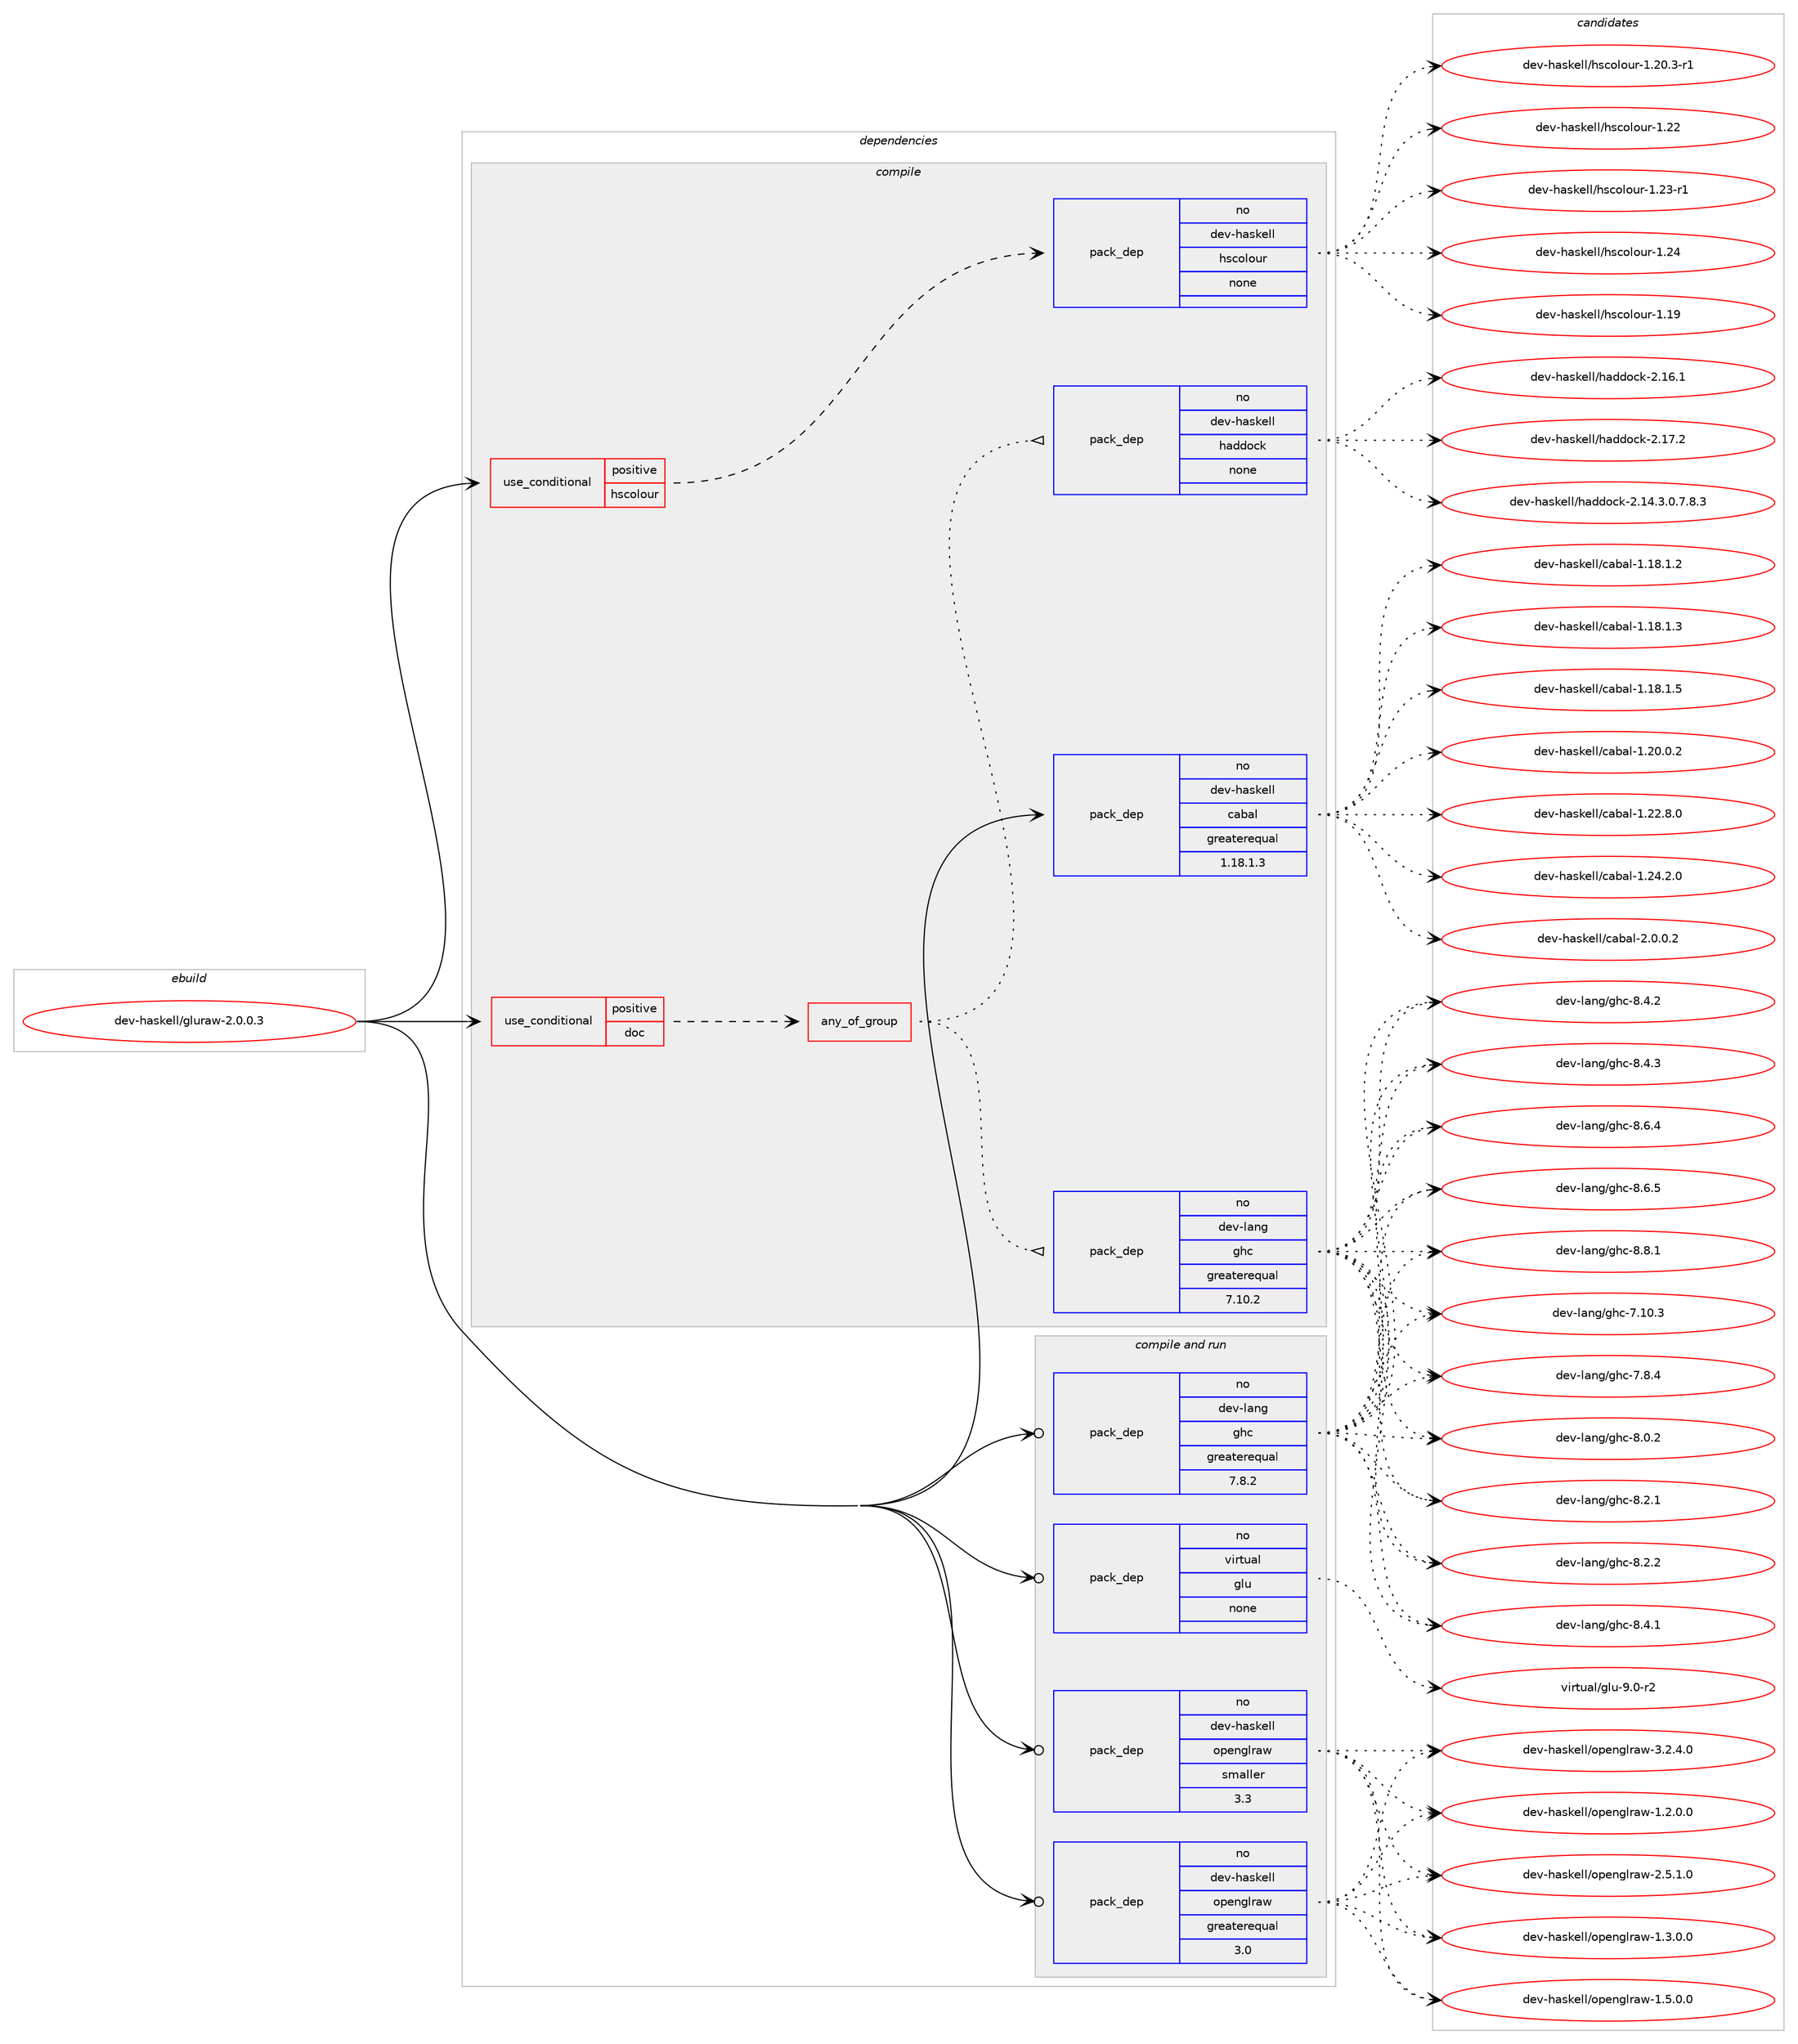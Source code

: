 digraph prolog {

# *************
# Graph options
# *************

newrank=true;
concentrate=true;
compound=true;
graph [rankdir=LR,fontname=Helvetica,fontsize=10,ranksep=1.5];#, ranksep=2.5, nodesep=0.2];
edge  [arrowhead=vee];
node  [fontname=Helvetica,fontsize=10];

# **********
# The ebuild
# **********

subgraph cluster_leftcol {
color=gray;
rank=same;
label=<<i>ebuild</i>>;
id [label="dev-haskell/gluraw-2.0.0.3", color=red, width=4, href="../dev-haskell/gluraw-2.0.0.3.svg"];
}

# ****************
# The dependencies
# ****************

subgraph cluster_midcol {
color=gray;
label=<<i>dependencies</i>>;
subgraph cluster_compile {
fillcolor="#eeeeee";
style=filled;
label=<<i>compile</i>>;
subgraph cond125833 {
dependency533228 [label=<<TABLE BORDER="0" CELLBORDER="1" CELLSPACING="0" CELLPADDING="4"><TR><TD ROWSPAN="3" CELLPADDING="10">use_conditional</TD></TR><TR><TD>positive</TD></TR><TR><TD>doc</TD></TR></TABLE>>, shape=none, color=red];
subgraph any9891 {
dependency533229 [label=<<TABLE BORDER="0" CELLBORDER="1" CELLSPACING="0" CELLPADDING="4"><TR><TD CELLPADDING="10">any_of_group</TD></TR></TABLE>>, shape=none, color=red];subgraph pack397147 {
dependency533230 [label=<<TABLE BORDER="0" CELLBORDER="1" CELLSPACING="0" CELLPADDING="4" WIDTH="220"><TR><TD ROWSPAN="6" CELLPADDING="30">pack_dep</TD></TR><TR><TD WIDTH="110">no</TD></TR><TR><TD>dev-haskell</TD></TR><TR><TD>haddock</TD></TR><TR><TD>none</TD></TR><TR><TD></TD></TR></TABLE>>, shape=none, color=blue];
}
dependency533229:e -> dependency533230:w [weight=20,style="dotted",arrowhead="oinv"];
subgraph pack397148 {
dependency533231 [label=<<TABLE BORDER="0" CELLBORDER="1" CELLSPACING="0" CELLPADDING="4" WIDTH="220"><TR><TD ROWSPAN="6" CELLPADDING="30">pack_dep</TD></TR><TR><TD WIDTH="110">no</TD></TR><TR><TD>dev-lang</TD></TR><TR><TD>ghc</TD></TR><TR><TD>greaterequal</TD></TR><TR><TD>7.10.2</TD></TR></TABLE>>, shape=none, color=blue];
}
dependency533229:e -> dependency533231:w [weight=20,style="dotted",arrowhead="oinv"];
}
dependency533228:e -> dependency533229:w [weight=20,style="dashed",arrowhead="vee"];
}
id:e -> dependency533228:w [weight=20,style="solid",arrowhead="vee"];
subgraph cond125834 {
dependency533232 [label=<<TABLE BORDER="0" CELLBORDER="1" CELLSPACING="0" CELLPADDING="4"><TR><TD ROWSPAN="3" CELLPADDING="10">use_conditional</TD></TR><TR><TD>positive</TD></TR><TR><TD>hscolour</TD></TR></TABLE>>, shape=none, color=red];
subgraph pack397149 {
dependency533233 [label=<<TABLE BORDER="0" CELLBORDER="1" CELLSPACING="0" CELLPADDING="4" WIDTH="220"><TR><TD ROWSPAN="6" CELLPADDING="30">pack_dep</TD></TR><TR><TD WIDTH="110">no</TD></TR><TR><TD>dev-haskell</TD></TR><TR><TD>hscolour</TD></TR><TR><TD>none</TD></TR><TR><TD></TD></TR></TABLE>>, shape=none, color=blue];
}
dependency533232:e -> dependency533233:w [weight=20,style="dashed",arrowhead="vee"];
}
id:e -> dependency533232:w [weight=20,style="solid",arrowhead="vee"];
subgraph pack397150 {
dependency533234 [label=<<TABLE BORDER="0" CELLBORDER="1" CELLSPACING="0" CELLPADDING="4" WIDTH="220"><TR><TD ROWSPAN="6" CELLPADDING="30">pack_dep</TD></TR><TR><TD WIDTH="110">no</TD></TR><TR><TD>dev-haskell</TD></TR><TR><TD>cabal</TD></TR><TR><TD>greaterequal</TD></TR><TR><TD>1.18.1.3</TD></TR></TABLE>>, shape=none, color=blue];
}
id:e -> dependency533234:w [weight=20,style="solid",arrowhead="vee"];
}
subgraph cluster_compileandrun {
fillcolor="#eeeeee";
style=filled;
label=<<i>compile and run</i>>;
subgraph pack397151 {
dependency533235 [label=<<TABLE BORDER="0" CELLBORDER="1" CELLSPACING="0" CELLPADDING="4" WIDTH="220"><TR><TD ROWSPAN="6" CELLPADDING="30">pack_dep</TD></TR><TR><TD WIDTH="110">no</TD></TR><TR><TD>dev-haskell</TD></TR><TR><TD>openglraw</TD></TR><TR><TD>greaterequal</TD></TR><TR><TD>3.0</TD></TR></TABLE>>, shape=none, color=blue];
}
id:e -> dependency533235:w [weight=20,style="solid",arrowhead="odotvee"];
subgraph pack397152 {
dependency533236 [label=<<TABLE BORDER="0" CELLBORDER="1" CELLSPACING="0" CELLPADDING="4" WIDTH="220"><TR><TD ROWSPAN="6" CELLPADDING="30">pack_dep</TD></TR><TR><TD WIDTH="110">no</TD></TR><TR><TD>dev-haskell</TD></TR><TR><TD>openglraw</TD></TR><TR><TD>smaller</TD></TR><TR><TD>3.3</TD></TR></TABLE>>, shape=none, color=blue];
}
id:e -> dependency533236:w [weight=20,style="solid",arrowhead="odotvee"];
subgraph pack397153 {
dependency533237 [label=<<TABLE BORDER="0" CELLBORDER="1" CELLSPACING="0" CELLPADDING="4" WIDTH="220"><TR><TD ROWSPAN="6" CELLPADDING="30">pack_dep</TD></TR><TR><TD WIDTH="110">no</TD></TR><TR><TD>dev-lang</TD></TR><TR><TD>ghc</TD></TR><TR><TD>greaterequal</TD></TR><TR><TD>7.8.2</TD></TR></TABLE>>, shape=none, color=blue];
}
id:e -> dependency533237:w [weight=20,style="solid",arrowhead="odotvee"];
subgraph pack397154 {
dependency533238 [label=<<TABLE BORDER="0" CELLBORDER="1" CELLSPACING="0" CELLPADDING="4" WIDTH="220"><TR><TD ROWSPAN="6" CELLPADDING="30">pack_dep</TD></TR><TR><TD WIDTH="110">no</TD></TR><TR><TD>virtual</TD></TR><TR><TD>glu</TD></TR><TR><TD>none</TD></TR><TR><TD></TD></TR></TABLE>>, shape=none, color=blue];
}
id:e -> dependency533238:w [weight=20,style="solid",arrowhead="odotvee"];
}
subgraph cluster_run {
fillcolor="#eeeeee";
style=filled;
label=<<i>run</i>>;
}
}

# **************
# The candidates
# **************

subgraph cluster_choices {
rank=same;
color=gray;
label=<<i>candidates</i>>;

subgraph choice397147 {
color=black;
nodesep=1;
choice1001011184510497115107101108108471049710010011199107455046495246514648465546564651 [label="dev-haskell/haddock-2.14.3.0.7.8.3", color=red, width=4,href="../dev-haskell/haddock-2.14.3.0.7.8.3.svg"];
choice100101118451049711510710110810847104971001001119910745504649544649 [label="dev-haskell/haddock-2.16.1", color=red, width=4,href="../dev-haskell/haddock-2.16.1.svg"];
choice100101118451049711510710110810847104971001001119910745504649554650 [label="dev-haskell/haddock-2.17.2", color=red, width=4,href="../dev-haskell/haddock-2.17.2.svg"];
dependency533230:e -> choice1001011184510497115107101108108471049710010011199107455046495246514648465546564651:w [style=dotted,weight="100"];
dependency533230:e -> choice100101118451049711510710110810847104971001001119910745504649544649:w [style=dotted,weight="100"];
dependency533230:e -> choice100101118451049711510710110810847104971001001119910745504649554650:w [style=dotted,weight="100"];
}
subgraph choice397148 {
color=black;
nodesep=1;
choice1001011184510897110103471031049945554649484651 [label="dev-lang/ghc-7.10.3", color=red, width=4,href="../dev-lang/ghc-7.10.3.svg"];
choice10010111845108971101034710310499455546564652 [label="dev-lang/ghc-7.8.4", color=red, width=4,href="../dev-lang/ghc-7.8.4.svg"];
choice10010111845108971101034710310499455646484650 [label="dev-lang/ghc-8.0.2", color=red, width=4,href="../dev-lang/ghc-8.0.2.svg"];
choice10010111845108971101034710310499455646504649 [label="dev-lang/ghc-8.2.1", color=red, width=4,href="../dev-lang/ghc-8.2.1.svg"];
choice10010111845108971101034710310499455646504650 [label="dev-lang/ghc-8.2.2", color=red, width=4,href="../dev-lang/ghc-8.2.2.svg"];
choice10010111845108971101034710310499455646524649 [label="dev-lang/ghc-8.4.1", color=red, width=4,href="../dev-lang/ghc-8.4.1.svg"];
choice10010111845108971101034710310499455646524650 [label="dev-lang/ghc-8.4.2", color=red, width=4,href="../dev-lang/ghc-8.4.2.svg"];
choice10010111845108971101034710310499455646524651 [label="dev-lang/ghc-8.4.3", color=red, width=4,href="../dev-lang/ghc-8.4.3.svg"];
choice10010111845108971101034710310499455646544652 [label="dev-lang/ghc-8.6.4", color=red, width=4,href="../dev-lang/ghc-8.6.4.svg"];
choice10010111845108971101034710310499455646544653 [label="dev-lang/ghc-8.6.5", color=red, width=4,href="../dev-lang/ghc-8.6.5.svg"];
choice10010111845108971101034710310499455646564649 [label="dev-lang/ghc-8.8.1", color=red, width=4,href="../dev-lang/ghc-8.8.1.svg"];
dependency533231:e -> choice1001011184510897110103471031049945554649484651:w [style=dotted,weight="100"];
dependency533231:e -> choice10010111845108971101034710310499455546564652:w [style=dotted,weight="100"];
dependency533231:e -> choice10010111845108971101034710310499455646484650:w [style=dotted,weight="100"];
dependency533231:e -> choice10010111845108971101034710310499455646504649:w [style=dotted,weight="100"];
dependency533231:e -> choice10010111845108971101034710310499455646504650:w [style=dotted,weight="100"];
dependency533231:e -> choice10010111845108971101034710310499455646524649:w [style=dotted,weight="100"];
dependency533231:e -> choice10010111845108971101034710310499455646524650:w [style=dotted,weight="100"];
dependency533231:e -> choice10010111845108971101034710310499455646524651:w [style=dotted,weight="100"];
dependency533231:e -> choice10010111845108971101034710310499455646544652:w [style=dotted,weight="100"];
dependency533231:e -> choice10010111845108971101034710310499455646544653:w [style=dotted,weight="100"];
dependency533231:e -> choice10010111845108971101034710310499455646564649:w [style=dotted,weight="100"];
}
subgraph choice397149 {
color=black;
nodesep=1;
choice100101118451049711510710110810847104115991111081111171144549464957 [label="dev-haskell/hscolour-1.19", color=red, width=4,href="../dev-haskell/hscolour-1.19.svg"];
choice10010111845104971151071011081084710411599111108111117114454946504846514511449 [label="dev-haskell/hscolour-1.20.3-r1", color=red, width=4,href="../dev-haskell/hscolour-1.20.3-r1.svg"];
choice100101118451049711510710110810847104115991111081111171144549465050 [label="dev-haskell/hscolour-1.22", color=red, width=4,href="../dev-haskell/hscolour-1.22.svg"];
choice1001011184510497115107101108108471041159911110811111711445494650514511449 [label="dev-haskell/hscolour-1.23-r1", color=red, width=4,href="../dev-haskell/hscolour-1.23-r1.svg"];
choice100101118451049711510710110810847104115991111081111171144549465052 [label="dev-haskell/hscolour-1.24", color=red, width=4,href="../dev-haskell/hscolour-1.24.svg"];
dependency533233:e -> choice100101118451049711510710110810847104115991111081111171144549464957:w [style=dotted,weight="100"];
dependency533233:e -> choice10010111845104971151071011081084710411599111108111117114454946504846514511449:w [style=dotted,weight="100"];
dependency533233:e -> choice100101118451049711510710110810847104115991111081111171144549465050:w [style=dotted,weight="100"];
dependency533233:e -> choice1001011184510497115107101108108471041159911110811111711445494650514511449:w [style=dotted,weight="100"];
dependency533233:e -> choice100101118451049711510710110810847104115991111081111171144549465052:w [style=dotted,weight="100"];
}
subgraph choice397150 {
color=black;
nodesep=1;
choice10010111845104971151071011081084799979897108454946495646494650 [label="dev-haskell/cabal-1.18.1.2", color=red, width=4,href="../dev-haskell/cabal-1.18.1.2.svg"];
choice10010111845104971151071011081084799979897108454946495646494651 [label="dev-haskell/cabal-1.18.1.3", color=red, width=4,href="../dev-haskell/cabal-1.18.1.3.svg"];
choice10010111845104971151071011081084799979897108454946495646494653 [label="dev-haskell/cabal-1.18.1.5", color=red, width=4,href="../dev-haskell/cabal-1.18.1.5.svg"];
choice10010111845104971151071011081084799979897108454946504846484650 [label="dev-haskell/cabal-1.20.0.2", color=red, width=4,href="../dev-haskell/cabal-1.20.0.2.svg"];
choice10010111845104971151071011081084799979897108454946505046564648 [label="dev-haskell/cabal-1.22.8.0", color=red, width=4,href="../dev-haskell/cabal-1.22.8.0.svg"];
choice10010111845104971151071011081084799979897108454946505246504648 [label="dev-haskell/cabal-1.24.2.0", color=red, width=4,href="../dev-haskell/cabal-1.24.2.0.svg"];
choice100101118451049711510710110810847999798971084550464846484650 [label="dev-haskell/cabal-2.0.0.2", color=red, width=4,href="../dev-haskell/cabal-2.0.0.2.svg"];
dependency533234:e -> choice10010111845104971151071011081084799979897108454946495646494650:w [style=dotted,weight="100"];
dependency533234:e -> choice10010111845104971151071011081084799979897108454946495646494651:w [style=dotted,weight="100"];
dependency533234:e -> choice10010111845104971151071011081084799979897108454946495646494653:w [style=dotted,weight="100"];
dependency533234:e -> choice10010111845104971151071011081084799979897108454946504846484650:w [style=dotted,weight="100"];
dependency533234:e -> choice10010111845104971151071011081084799979897108454946505046564648:w [style=dotted,weight="100"];
dependency533234:e -> choice10010111845104971151071011081084799979897108454946505246504648:w [style=dotted,weight="100"];
dependency533234:e -> choice100101118451049711510710110810847999798971084550464846484650:w [style=dotted,weight="100"];
}
subgraph choice397151 {
color=black;
nodesep=1;
choice100101118451049711510710110810847111112101110103108114971194549465046484648 [label="dev-haskell/openglraw-1.2.0.0", color=red, width=4,href="../dev-haskell/openglraw-1.2.0.0.svg"];
choice100101118451049711510710110810847111112101110103108114971194549465146484648 [label="dev-haskell/openglraw-1.3.0.0", color=red, width=4,href="../dev-haskell/openglraw-1.3.0.0.svg"];
choice100101118451049711510710110810847111112101110103108114971194549465346484648 [label="dev-haskell/openglraw-1.5.0.0", color=red, width=4,href="../dev-haskell/openglraw-1.5.0.0.svg"];
choice100101118451049711510710110810847111112101110103108114971194550465346494648 [label="dev-haskell/openglraw-2.5.1.0", color=red, width=4,href="../dev-haskell/openglraw-2.5.1.0.svg"];
choice100101118451049711510710110810847111112101110103108114971194551465046524648 [label="dev-haskell/openglraw-3.2.4.0", color=red, width=4,href="../dev-haskell/openglraw-3.2.4.0.svg"];
dependency533235:e -> choice100101118451049711510710110810847111112101110103108114971194549465046484648:w [style=dotted,weight="100"];
dependency533235:e -> choice100101118451049711510710110810847111112101110103108114971194549465146484648:w [style=dotted,weight="100"];
dependency533235:e -> choice100101118451049711510710110810847111112101110103108114971194549465346484648:w [style=dotted,weight="100"];
dependency533235:e -> choice100101118451049711510710110810847111112101110103108114971194550465346494648:w [style=dotted,weight="100"];
dependency533235:e -> choice100101118451049711510710110810847111112101110103108114971194551465046524648:w [style=dotted,weight="100"];
}
subgraph choice397152 {
color=black;
nodesep=1;
choice100101118451049711510710110810847111112101110103108114971194549465046484648 [label="dev-haskell/openglraw-1.2.0.0", color=red, width=4,href="../dev-haskell/openglraw-1.2.0.0.svg"];
choice100101118451049711510710110810847111112101110103108114971194549465146484648 [label="dev-haskell/openglraw-1.3.0.0", color=red, width=4,href="../dev-haskell/openglraw-1.3.0.0.svg"];
choice100101118451049711510710110810847111112101110103108114971194549465346484648 [label="dev-haskell/openglraw-1.5.0.0", color=red, width=4,href="../dev-haskell/openglraw-1.5.0.0.svg"];
choice100101118451049711510710110810847111112101110103108114971194550465346494648 [label="dev-haskell/openglraw-2.5.1.0", color=red, width=4,href="../dev-haskell/openglraw-2.5.1.0.svg"];
choice100101118451049711510710110810847111112101110103108114971194551465046524648 [label="dev-haskell/openglraw-3.2.4.0", color=red, width=4,href="../dev-haskell/openglraw-3.2.4.0.svg"];
dependency533236:e -> choice100101118451049711510710110810847111112101110103108114971194549465046484648:w [style=dotted,weight="100"];
dependency533236:e -> choice100101118451049711510710110810847111112101110103108114971194549465146484648:w [style=dotted,weight="100"];
dependency533236:e -> choice100101118451049711510710110810847111112101110103108114971194549465346484648:w [style=dotted,weight="100"];
dependency533236:e -> choice100101118451049711510710110810847111112101110103108114971194550465346494648:w [style=dotted,weight="100"];
dependency533236:e -> choice100101118451049711510710110810847111112101110103108114971194551465046524648:w [style=dotted,weight="100"];
}
subgraph choice397153 {
color=black;
nodesep=1;
choice1001011184510897110103471031049945554649484651 [label="dev-lang/ghc-7.10.3", color=red, width=4,href="../dev-lang/ghc-7.10.3.svg"];
choice10010111845108971101034710310499455546564652 [label="dev-lang/ghc-7.8.4", color=red, width=4,href="../dev-lang/ghc-7.8.4.svg"];
choice10010111845108971101034710310499455646484650 [label="dev-lang/ghc-8.0.2", color=red, width=4,href="../dev-lang/ghc-8.0.2.svg"];
choice10010111845108971101034710310499455646504649 [label="dev-lang/ghc-8.2.1", color=red, width=4,href="../dev-lang/ghc-8.2.1.svg"];
choice10010111845108971101034710310499455646504650 [label="dev-lang/ghc-8.2.2", color=red, width=4,href="../dev-lang/ghc-8.2.2.svg"];
choice10010111845108971101034710310499455646524649 [label="dev-lang/ghc-8.4.1", color=red, width=4,href="../dev-lang/ghc-8.4.1.svg"];
choice10010111845108971101034710310499455646524650 [label="dev-lang/ghc-8.4.2", color=red, width=4,href="../dev-lang/ghc-8.4.2.svg"];
choice10010111845108971101034710310499455646524651 [label="dev-lang/ghc-8.4.3", color=red, width=4,href="../dev-lang/ghc-8.4.3.svg"];
choice10010111845108971101034710310499455646544652 [label="dev-lang/ghc-8.6.4", color=red, width=4,href="../dev-lang/ghc-8.6.4.svg"];
choice10010111845108971101034710310499455646544653 [label="dev-lang/ghc-8.6.5", color=red, width=4,href="../dev-lang/ghc-8.6.5.svg"];
choice10010111845108971101034710310499455646564649 [label="dev-lang/ghc-8.8.1", color=red, width=4,href="../dev-lang/ghc-8.8.1.svg"];
dependency533237:e -> choice1001011184510897110103471031049945554649484651:w [style=dotted,weight="100"];
dependency533237:e -> choice10010111845108971101034710310499455546564652:w [style=dotted,weight="100"];
dependency533237:e -> choice10010111845108971101034710310499455646484650:w [style=dotted,weight="100"];
dependency533237:e -> choice10010111845108971101034710310499455646504649:w [style=dotted,weight="100"];
dependency533237:e -> choice10010111845108971101034710310499455646504650:w [style=dotted,weight="100"];
dependency533237:e -> choice10010111845108971101034710310499455646524649:w [style=dotted,weight="100"];
dependency533237:e -> choice10010111845108971101034710310499455646524650:w [style=dotted,weight="100"];
dependency533237:e -> choice10010111845108971101034710310499455646524651:w [style=dotted,weight="100"];
dependency533237:e -> choice10010111845108971101034710310499455646544652:w [style=dotted,weight="100"];
dependency533237:e -> choice10010111845108971101034710310499455646544653:w [style=dotted,weight="100"];
dependency533237:e -> choice10010111845108971101034710310499455646564649:w [style=dotted,weight="100"];
}
subgraph choice397154 {
color=black;
nodesep=1;
choice1181051141161179710847103108117455746484511450 [label="virtual/glu-9.0-r2", color=red, width=4,href="../virtual/glu-9.0-r2.svg"];
dependency533238:e -> choice1181051141161179710847103108117455746484511450:w [style=dotted,weight="100"];
}
}

}
